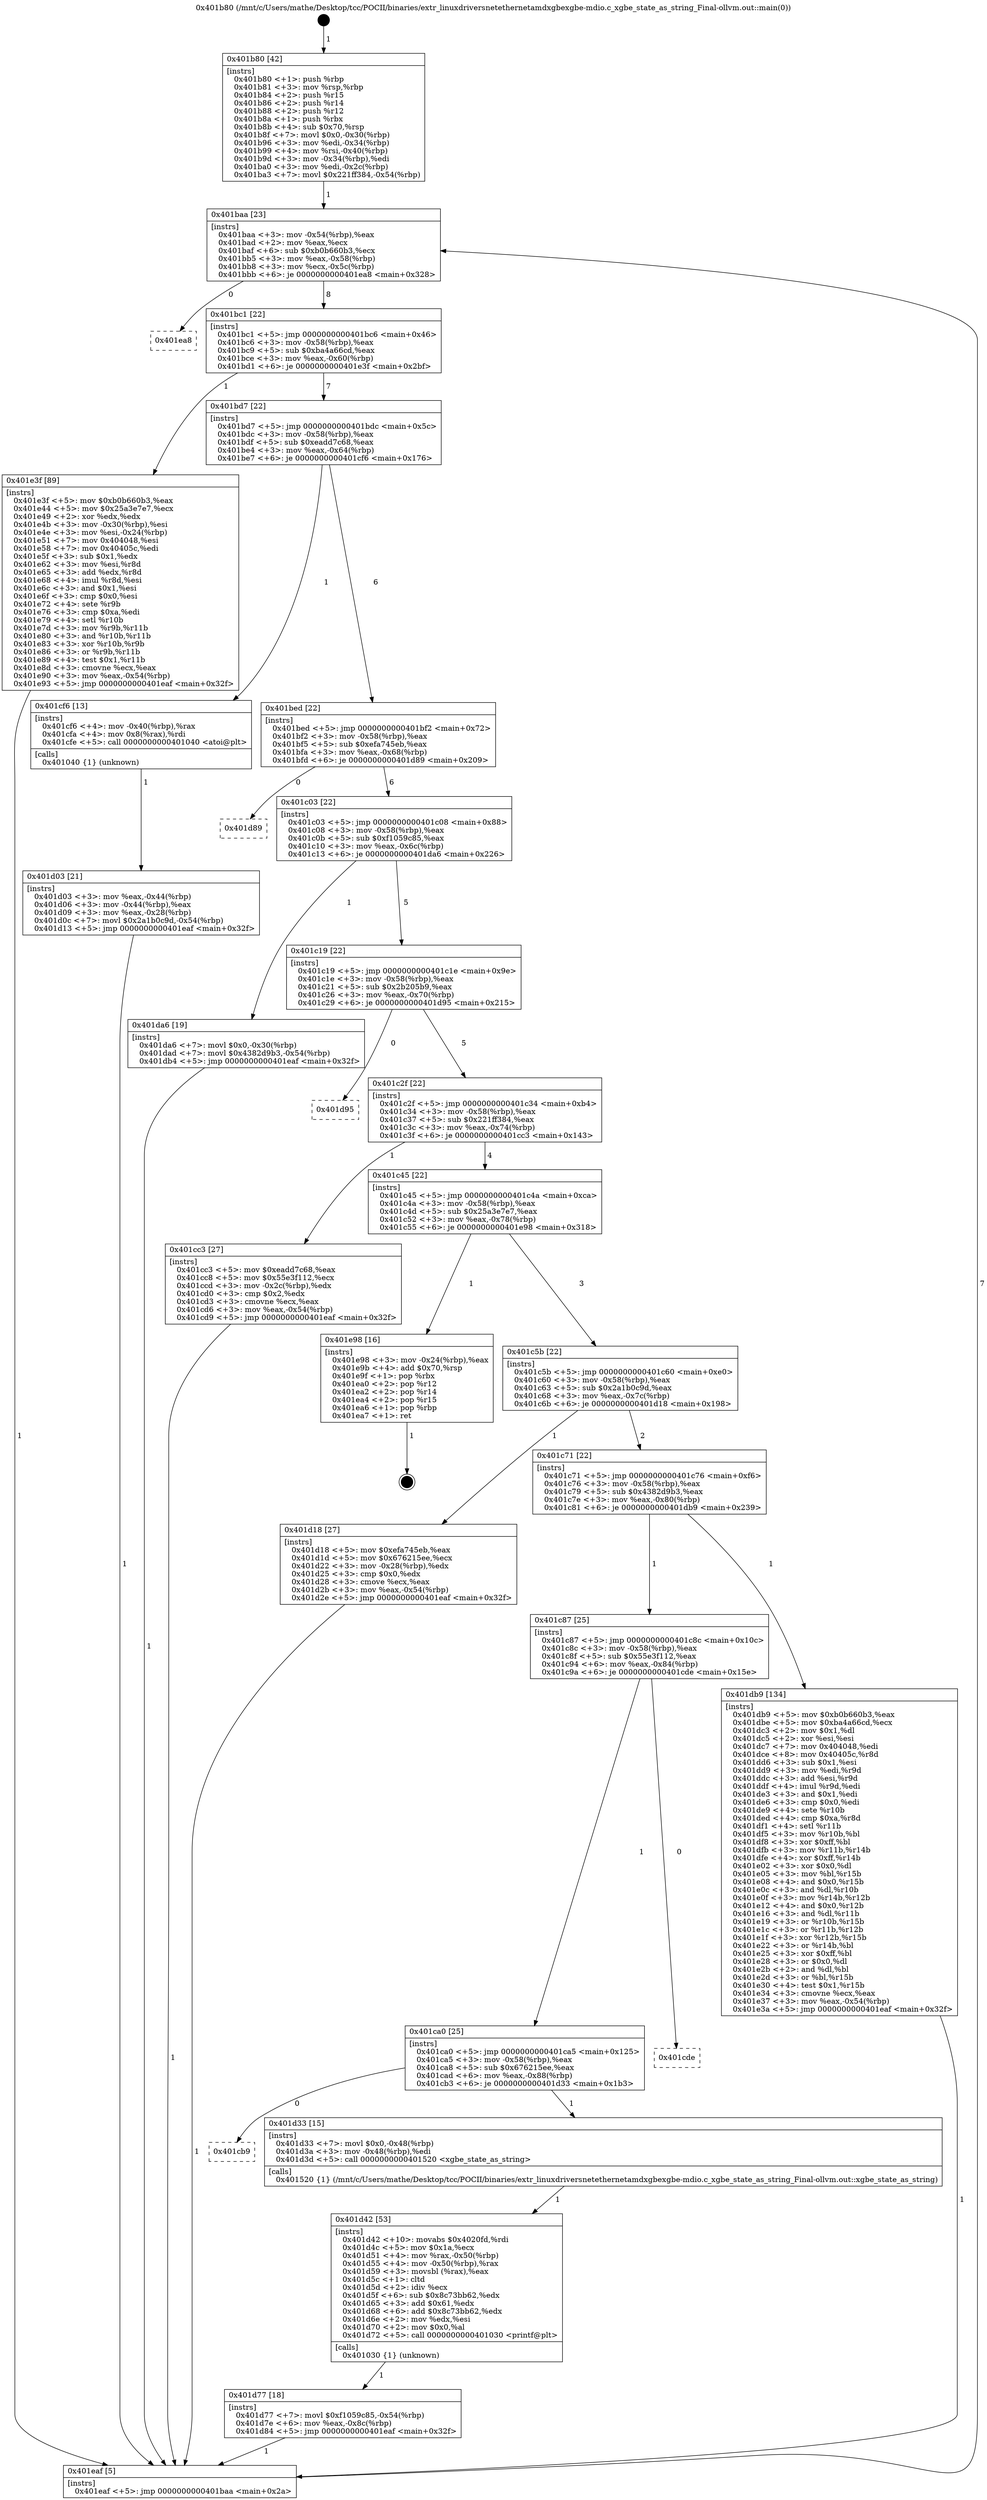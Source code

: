 digraph "0x401b80" {
  label = "0x401b80 (/mnt/c/Users/mathe/Desktop/tcc/POCII/binaries/extr_linuxdriversnetethernetamdxgbexgbe-mdio.c_xgbe_state_as_string_Final-ollvm.out::main(0))"
  labelloc = "t"
  node[shape=record]

  Entry [label="",width=0.3,height=0.3,shape=circle,fillcolor=black,style=filled]
  "0x401baa" [label="{
     0x401baa [23]\l
     | [instrs]\l
     &nbsp;&nbsp;0x401baa \<+3\>: mov -0x54(%rbp),%eax\l
     &nbsp;&nbsp;0x401bad \<+2\>: mov %eax,%ecx\l
     &nbsp;&nbsp;0x401baf \<+6\>: sub $0xb0b660b3,%ecx\l
     &nbsp;&nbsp;0x401bb5 \<+3\>: mov %eax,-0x58(%rbp)\l
     &nbsp;&nbsp;0x401bb8 \<+3\>: mov %ecx,-0x5c(%rbp)\l
     &nbsp;&nbsp;0x401bbb \<+6\>: je 0000000000401ea8 \<main+0x328\>\l
  }"]
  "0x401ea8" [label="{
     0x401ea8\l
  }", style=dashed]
  "0x401bc1" [label="{
     0x401bc1 [22]\l
     | [instrs]\l
     &nbsp;&nbsp;0x401bc1 \<+5\>: jmp 0000000000401bc6 \<main+0x46\>\l
     &nbsp;&nbsp;0x401bc6 \<+3\>: mov -0x58(%rbp),%eax\l
     &nbsp;&nbsp;0x401bc9 \<+5\>: sub $0xba4a66cd,%eax\l
     &nbsp;&nbsp;0x401bce \<+3\>: mov %eax,-0x60(%rbp)\l
     &nbsp;&nbsp;0x401bd1 \<+6\>: je 0000000000401e3f \<main+0x2bf\>\l
  }"]
  Exit [label="",width=0.3,height=0.3,shape=circle,fillcolor=black,style=filled,peripheries=2]
  "0x401e3f" [label="{
     0x401e3f [89]\l
     | [instrs]\l
     &nbsp;&nbsp;0x401e3f \<+5\>: mov $0xb0b660b3,%eax\l
     &nbsp;&nbsp;0x401e44 \<+5\>: mov $0x25a3e7e7,%ecx\l
     &nbsp;&nbsp;0x401e49 \<+2\>: xor %edx,%edx\l
     &nbsp;&nbsp;0x401e4b \<+3\>: mov -0x30(%rbp),%esi\l
     &nbsp;&nbsp;0x401e4e \<+3\>: mov %esi,-0x24(%rbp)\l
     &nbsp;&nbsp;0x401e51 \<+7\>: mov 0x404048,%esi\l
     &nbsp;&nbsp;0x401e58 \<+7\>: mov 0x40405c,%edi\l
     &nbsp;&nbsp;0x401e5f \<+3\>: sub $0x1,%edx\l
     &nbsp;&nbsp;0x401e62 \<+3\>: mov %esi,%r8d\l
     &nbsp;&nbsp;0x401e65 \<+3\>: add %edx,%r8d\l
     &nbsp;&nbsp;0x401e68 \<+4\>: imul %r8d,%esi\l
     &nbsp;&nbsp;0x401e6c \<+3\>: and $0x1,%esi\l
     &nbsp;&nbsp;0x401e6f \<+3\>: cmp $0x0,%esi\l
     &nbsp;&nbsp;0x401e72 \<+4\>: sete %r9b\l
     &nbsp;&nbsp;0x401e76 \<+3\>: cmp $0xa,%edi\l
     &nbsp;&nbsp;0x401e79 \<+4\>: setl %r10b\l
     &nbsp;&nbsp;0x401e7d \<+3\>: mov %r9b,%r11b\l
     &nbsp;&nbsp;0x401e80 \<+3\>: and %r10b,%r11b\l
     &nbsp;&nbsp;0x401e83 \<+3\>: xor %r10b,%r9b\l
     &nbsp;&nbsp;0x401e86 \<+3\>: or %r9b,%r11b\l
     &nbsp;&nbsp;0x401e89 \<+4\>: test $0x1,%r11b\l
     &nbsp;&nbsp;0x401e8d \<+3\>: cmovne %ecx,%eax\l
     &nbsp;&nbsp;0x401e90 \<+3\>: mov %eax,-0x54(%rbp)\l
     &nbsp;&nbsp;0x401e93 \<+5\>: jmp 0000000000401eaf \<main+0x32f\>\l
  }"]
  "0x401bd7" [label="{
     0x401bd7 [22]\l
     | [instrs]\l
     &nbsp;&nbsp;0x401bd7 \<+5\>: jmp 0000000000401bdc \<main+0x5c\>\l
     &nbsp;&nbsp;0x401bdc \<+3\>: mov -0x58(%rbp),%eax\l
     &nbsp;&nbsp;0x401bdf \<+5\>: sub $0xeadd7c68,%eax\l
     &nbsp;&nbsp;0x401be4 \<+3\>: mov %eax,-0x64(%rbp)\l
     &nbsp;&nbsp;0x401be7 \<+6\>: je 0000000000401cf6 \<main+0x176\>\l
  }"]
  "0x401d77" [label="{
     0x401d77 [18]\l
     | [instrs]\l
     &nbsp;&nbsp;0x401d77 \<+7\>: movl $0xf1059c85,-0x54(%rbp)\l
     &nbsp;&nbsp;0x401d7e \<+6\>: mov %eax,-0x8c(%rbp)\l
     &nbsp;&nbsp;0x401d84 \<+5\>: jmp 0000000000401eaf \<main+0x32f\>\l
  }"]
  "0x401cf6" [label="{
     0x401cf6 [13]\l
     | [instrs]\l
     &nbsp;&nbsp;0x401cf6 \<+4\>: mov -0x40(%rbp),%rax\l
     &nbsp;&nbsp;0x401cfa \<+4\>: mov 0x8(%rax),%rdi\l
     &nbsp;&nbsp;0x401cfe \<+5\>: call 0000000000401040 \<atoi@plt\>\l
     | [calls]\l
     &nbsp;&nbsp;0x401040 \{1\} (unknown)\l
  }"]
  "0x401bed" [label="{
     0x401bed [22]\l
     | [instrs]\l
     &nbsp;&nbsp;0x401bed \<+5\>: jmp 0000000000401bf2 \<main+0x72\>\l
     &nbsp;&nbsp;0x401bf2 \<+3\>: mov -0x58(%rbp),%eax\l
     &nbsp;&nbsp;0x401bf5 \<+5\>: sub $0xefa745eb,%eax\l
     &nbsp;&nbsp;0x401bfa \<+3\>: mov %eax,-0x68(%rbp)\l
     &nbsp;&nbsp;0x401bfd \<+6\>: je 0000000000401d89 \<main+0x209\>\l
  }"]
  "0x401d42" [label="{
     0x401d42 [53]\l
     | [instrs]\l
     &nbsp;&nbsp;0x401d42 \<+10\>: movabs $0x4020fd,%rdi\l
     &nbsp;&nbsp;0x401d4c \<+5\>: mov $0x1a,%ecx\l
     &nbsp;&nbsp;0x401d51 \<+4\>: mov %rax,-0x50(%rbp)\l
     &nbsp;&nbsp;0x401d55 \<+4\>: mov -0x50(%rbp),%rax\l
     &nbsp;&nbsp;0x401d59 \<+3\>: movsbl (%rax),%eax\l
     &nbsp;&nbsp;0x401d5c \<+1\>: cltd\l
     &nbsp;&nbsp;0x401d5d \<+2\>: idiv %ecx\l
     &nbsp;&nbsp;0x401d5f \<+6\>: sub $0x8c73bb62,%edx\l
     &nbsp;&nbsp;0x401d65 \<+3\>: add $0x61,%edx\l
     &nbsp;&nbsp;0x401d68 \<+6\>: add $0x8c73bb62,%edx\l
     &nbsp;&nbsp;0x401d6e \<+2\>: mov %edx,%esi\l
     &nbsp;&nbsp;0x401d70 \<+2\>: mov $0x0,%al\l
     &nbsp;&nbsp;0x401d72 \<+5\>: call 0000000000401030 \<printf@plt\>\l
     | [calls]\l
     &nbsp;&nbsp;0x401030 \{1\} (unknown)\l
  }"]
  "0x401d89" [label="{
     0x401d89\l
  }", style=dashed]
  "0x401c03" [label="{
     0x401c03 [22]\l
     | [instrs]\l
     &nbsp;&nbsp;0x401c03 \<+5\>: jmp 0000000000401c08 \<main+0x88\>\l
     &nbsp;&nbsp;0x401c08 \<+3\>: mov -0x58(%rbp),%eax\l
     &nbsp;&nbsp;0x401c0b \<+5\>: sub $0xf1059c85,%eax\l
     &nbsp;&nbsp;0x401c10 \<+3\>: mov %eax,-0x6c(%rbp)\l
     &nbsp;&nbsp;0x401c13 \<+6\>: je 0000000000401da6 \<main+0x226\>\l
  }"]
  "0x401cb9" [label="{
     0x401cb9\l
  }", style=dashed]
  "0x401da6" [label="{
     0x401da6 [19]\l
     | [instrs]\l
     &nbsp;&nbsp;0x401da6 \<+7\>: movl $0x0,-0x30(%rbp)\l
     &nbsp;&nbsp;0x401dad \<+7\>: movl $0x4382d9b3,-0x54(%rbp)\l
     &nbsp;&nbsp;0x401db4 \<+5\>: jmp 0000000000401eaf \<main+0x32f\>\l
  }"]
  "0x401c19" [label="{
     0x401c19 [22]\l
     | [instrs]\l
     &nbsp;&nbsp;0x401c19 \<+5\>: jmp 0000000000401c1e \<main+0x9e\>\l
     &nbsp;&nbsp;0x401c1e \<+3\>: mov -0x58(%rbp),%eax\l
     &nbsp;&nbsp;0x401c21 \<+5\>: sub $0x2b205b9,%eax\l
     &nbsp;&nbsp;0x401c26 \<+3\>: mov %eax,-0x70(%rbp)\l
     &nbsp;&nbsp;0x401c29 \<+6\>: je 0000000000401d95 \<main+0x215\>\l
  }"]
  "0x401d33" [label="{
     0x401d33 [15]\l
     | [instrs]\l
     &nbsp;&nbsp;0x401d33 \<+7\>: movl $0x0,-0x48(%rbp)\l
     &nbsp;&nbsp;0x401d3a \<+3\>: mov -0x48(%rbp),%edi\l
     &nbsp;&nbsp;0x401d3d \<+5\>: call 0000000000401520 \<xgbe_state_as_string\>\l
     | [calls]\l
     &nbsp;&nbsp;0x401520 \{1\} (/mnt/c/Users/mathe/Desktop/tcc/POCII/binaries/extr_linuxdriversnetethernetamdxgbexgbe-mdio.c_xgbe_state_as_string_Final-ollvm.out::xgbe_state_as_string)\l
  }"]
  "0x401d95" [label="{
     0x401d95\l
  }", style=dashed]
  "0x401c2f" [label="{
     0x401c2f [22]\l
     | [instrs]\l
     &nbsp;&nbsp;0x401c2f \<+5\>: jmp 0000000000401c34 \<main+0xb4\>\l
     &nbsp;&nbsp;0x401c34 \<+3\>: mov -0x58(%rbp),%eax\l
     &nbsp;&nbsp;0x401c37 \<+5\>: sub $0x221ff384,%eax\l
     &nbsp;&nbsp;0x401c3c \<+3\>: mov %eax,-0x74(%rbp)\l
     &nbsp;&nbsp;0x401c3f \<+6\>: je 0000000000401cc3 \<main+0x143\>\l
  }"]
  "0x401ca0" [label="{
     0x401ca0 [25]\l
     | [instrs]\l
     &nbsp;&nbsp;0x401ca0 \<+5\>: jmp 0000000000401ca5 \<main+0x125\>\l
     &nbsp;&nbsp;0x401ca5 \<+3\>: mov -0x58(%rbp),%eax\l
     &nbsp;&nbsp;0x401ca8 \<+5\>: sub $0x676215ee,%eax\l
     &nbsp;&nbsp;0x401cad \<+6\>: mov %eax,-0x88(%rbp)\l
     &nbsp;&nbsp;0x401cb3 \<+6\>: je 0000000000401d33 \<main+0x1b3\>\l
  }"]
  "0x401cc3" [label="{
     0x401cc3 [27]\l
     | [instrs]\l
     &nbsp;&nbsp;0x401cc3 \<+5\>: mov $0xeadd7c68,%eax\l
     &nbsp;&nbsp;0x401cc8 \<+5\>: mov $0x55e3f112,%ecx\l
     &nbsp;&nbsp;0x401ccd \<+3\>: mov -0x2c(%rbp),%edx\l
     &nbsp;&nbsp;0x401cd0 \<+3\>: cmp $0x2,%edx\l
     &nbsp;&nbsp;0x401cd3 \<+3\>: cmovne %ecx,%eax\l
     &nbsp;&nbsp;0x401cd6 \<+3\>: mov %eax,-0x54(%rbp)\l
     &nbsp;&nbsp;0x401cd9 \<+5\>: jmp 0000000000401eaf \<main+0x32f\>\l
  }"]
  "0x401c45" [label="{
     0x401c45 [22]\l
     | [instrs]\l
     &nbsp;&nbsp;0x401c45 \<+5\>: jmp 0000000000401c4a \<main+0xca\>\l
     &nbsp;&nbsp;0x401c4a \<+3\>: mov -0x58(%rbp),%eax\l
     &nbsp;&nbsp;0x401c4d \<+5\>: sub $0x25a3e7e7,%eax\l
     &nbsp;&nbsp;0x401c52 \<+3\>: mov %eax,-0x78(%rbp)\l
     &nbsp;&nbsp;0x401c55 \<+6\>: je 0000000000401e98 \<main+0x318\>\l
  }"]
  "0x401eaf" [label="{
     0x401eaf [5]\l
     | [instrs]\l
     &nbsp;&nbsp;0x401eaf \<+5\>: jmp 0000000000401baa \<main+0x2a\>\l
  }"]
  "0x401b80" [label="{
     0x401b80 [42]\l
     | [instrs]\l
     &nbsp;&nbsp;0x401b80 \<+1\>: push %rbp\l
     &nbsp;&nbsp;0x401b81 \<+3\>: mov %rsp,%rbp\l
     &nbsp;&nbsp;0x401b84 \<+2\>: push %r15\l
     &nbsp;&nbsp;0x401b86 \<+2\>: push %r14\l
     &nbsp;&nbsp;0x401b88 \<+2\>: push %r12\l
     &nbsp;&nbsp;0x401b8a \<+1\>: push %rbx\l
     &nbsp;&nbsp;0x401b8b \<+4\>: sub $0x70,%rsp\l
     &nbsp;&nbsp;0x401b8f \<+7\>: movl $0x0,-0x30(%rbp)\l
     &nbsp;&nbsp;0x401b96 \<+3\>: mov %edi,-0x34(%rbp)\l
     &nbsp;&nbsp;0x401b99 \<+4\>: mov %rsi,-0x40(%rbp)\l
     &nbsp;&nbsp;0x401b9d \<+3\>: mov -0x34(%rbp),%edi\l
     &nbsp;&nbsp;0x401ba0 \<+3\>: mov %edi,-0x2c(%rbp)\l
     &nbsp;&nbsp;0x401ba3 \<+7\>: movl $0x221ff384,-0x54(%rbp)\l
  }"]
  "0x401d03" [label="{
     0x401d03 [21]\l
     | [instrs]\l
     &nbsp;&nbsp;0x401d03 \<+3\>: mov %eax,-0x44(%rbp)\l
     &nbsp;&nbsp;0x401d06 \<+3\>: mov -0x44(%rbp),%eax\l
     &nbsp;&nbsp;0x401d09 \<+3\>: mov %eax,-0x28(%rbp)\l
     &nbsp;&nbsp;0x401d0c \<+7\>: movl $0x2a1b0c9d,-0x54(%rbp)\l
     &nbsp;&nbsp;0x401d13 \<+5\>: jmp 0000000000401eaf \<main+0x32f\>\l
  }"]
  "0x401cde" [label="{
     0x401cde\l
  }", style=dashed]
  "0x401e98" [label="{
     0x401e98 [16]\l
     | [instrs]\l
     &nbsp;&nbsp;0x401e98 \<+3\>: mov -0x24(%rbp),%eax\l
     &nbsp;&nbsp;0x401e9b \<+4\>: add $0x70,%rsp\l
     &nbsp;&nbsp;0x401e9f \<+1\>: pop %rbx\l
     &nbsp;&nbsp;0x401ea0 \<+2\>: pop %r12\l
     &nbsp;&nbsp;0x401ea2 \<+2\>: pop %r14\l
     &nbsp;&nbsp;0x401ea4 \<+2\>: pop %r15\l
     &nbsp;&nbsp;0x401ea6 \<+1\>: pop %rbp\l
     &nbsp;&nbsp;0x401ea7 \<+1\>: ret\l
  }"]
  "0x401c5b" [label="{
     0x401c5b [22]\l
     | [instrs]\l
     &nbsp;&nbsp;0x401c5b \<+5\>: jmp 0000000000401c60 \<main+0xe0\>\l
     &nbsp;&nbsp;0x401c60 \<+3\>: mov -0x58(%rbp),%eax\l
     &nbsp;&nbsp;0x401c63 \<+5\>: sub $0x2a1b0c9d,%eax\l
     &nbsp;&nbsp;0x401c68 \<+3\>: mov %eax,-0x7c(%rbp)\l
     &nbsp;&nbsp;0x401c6b \<+6\>: je 0000000000401d18 \<main+0x198\>\l
  }"]
  "0x401c87" [label="{
     0x401c87 [25]\l
     | [instrs]\l
     &nbsp;&nbsp;0x401c87 \<+5\>: jmp 0000000000401c8c \<main+0x10c\>\l
     &nbsp;&nbsp;0x401c8c \<+3\>: mov -0x58(%rbp),%eax\l
     &nbsp;&nbsp;0x401c8f \<+5\>: sub $0x55e3f112,%eax\l
     &nbsp;&nbsp;0x401c94 \<+6\>: mov %eax,-0x84(%rbp)\l
     &nbsp;&nbsp;0x401c9a \<+6\>: je 0000000000401cde \<main+0x15e\>\l
  }"]
  "0x401d18" [label="{
     0x401d18 [27]\l
     | [instrs]\l
     &nbsp;&nbsp;0x401d18 \<+5\>: mov $0xefa745eb,%eax\l
     &nbsp;&nbsp;0x401d1d \<+5\>: mov $0x676215ee,%ecx\l
     &nbsp;&nbsp;0x401d22 \<+3\>: mov -0x28(%rbp),%edx\l
     &nbsp;&nbsp;0x401d25 \<+3\>: cmp $0x0,%edx\l
     &nbsp;&nbsp;0x401d28 \<+3\>: cmove %ecx,%eax\l
     &nbsp;&nbsp;0x401d2b \<+3\>: mov %eax,-0x54(%rbp)\l
     &nbsp;&nbsp;0x401d2e \<+5\>: jmp 0000000000401eaf \<main+0x32f\>\l
  }"]
  "0x401c71" [label="{
     0x401c71 [22]\l
     | [instrs]\l
     &nbsp;&nbsp;0x401c71 \<+5\>: jmp 0000000000401c76 \<main+0xf6\>\l
     &nbsp;&nbsp;0x401c76 \<+3\>: mov -0x58(%rbp),%eax\l
     &nbsp;&nbsp;0x401c79 \<+5\>: sub $0x4382d9b3,%eax\l
     &nbsp;&nbsp;0x401c7e \<+3\>: mov %eax,-0x80(%rbp)\l
     &nbsp;&nbsp;0x401c81 \<+6\>: je 0000000000401db9 \<main+0x239\>\l
  }"]
  "0x401db9" [label="{
     0x401db9 [134]\l
     | [instrs]\l
     &nbsp;&nbsp;0x401db9 \<+5\>: mov $0xb0b660b3,%eax\l
     &nbsp;&nbsp;0x401dbe \<+5\>: mov $0xba4a66cd,%ecx\l
     &nbsp;&nbsp;0x401dc3 \<+2\>: mov $0x1,%dl\l
     &nbsp;&nbsp;0x401dc5 \<+2\>: xor %esi,%esi\l
     &nbsp;&nbsp;0x401dc7 \<+7\>: mov 0x404048,%edi\l
     &nbsp;&nbsp;0x401dce \<+8\>: mov 0x40405c,%r8d\l
     &nbsp;&nbsp;0x401dd6 \<+3\>: sub $0x1,%esi\l
     &nbsp;&nbsp;0x401dd9 \<+3\>: mov %edi,%r9d\l
     &nbsp;&nbsp;0x401ddc \<+3\>: add %esi,%r9d\l
     &nbsp;&nbsp;0x401ddf \<+4\>: imul %r9d,%edi\l
     &nbsp;&nbsp;0x401de3 \<+3\>: and $0x1,%edi\l
     &nbsp;&nbsp;0x401de6 \<+3\>: cmp $0x0,%edi\l
     &nbsp;&nbsp;0x401de9 \<+4\>: sete %r10b\l
     &nbsp;&nbsp;0x401ded \<+4\>: cmp $0xa,%r8d\l
     &nbsp;&nbsp;0x401df1 \<+4\>: setl %r11b\l
     &nbsp;&nbsp;0x401df5 \<+3\>: mov %r10b,%bl\l
     &nbsp;&nbsp;0x401df8 \<+3\>: xor $0xff,%bl\l
     &nbsp;&nbsp;0x401dfb \<+3\>: mov %r11b,%r14b\l
     &nbsp;&nbsp;0x401dfe \<+4\>: xor $0xff,%r14b\l
     &nbsp;&nbsp;0x401e02 \<+3\>: xor $0x0,%dl\l
     &nbsp;&nbsp;0x401e05 \<+3\>: mov %bl,%r15b\l
     &nbsp;&nbsp;0x401e08 \<+4\>: and $0x0,%r15b\l
     &nbsp;&nbsp;0x401e0c \<+3\>: and %dl,%r10b\l
     &nbsp;&nbsp;0x401e0f \<+3\>: mov %r14b,%r12b\l
     &nbsp;&nbsp;0x401e12 \<+4\>: and $0x0,%r12b\l
     &nbsp;&nbsp;0x401e16 \<+3\>: and %dl,%r11b\l
     &nbsp;&nbsp;0x401e19 \<+3\>: or %r10b,%r15b\l
     &nbsp;&nbsp;0x401e1c \<+3\>: or %r11b,%r12b\l
     &nbsp;&nbsp;0x401e1f \<+3\>: xor %r12b,%r15b\l
     &nbsp;&nbsp;0x401e22 \<+3\>: or %r14b,%bl\l
     &nbsp;&nbsp;0x401e25 \<+3\>: xor $0xff,%bl\l
     &nbsp;&nbsp;0x401e28 \<+3\>: or $0x0,%dl\l
     &nbsp;&nbsp;0x401e2b \<+2\>: and %dl,%bl\l
     &nbsp;&nbsp;0x401e2d \<+3\>: or %bl,%r15b\l
     &nbsp;&nbsp;0x401e30 \<+4\>: test $0x1,%r15b\l
     &nbsp;&nbsp;0x401e34 \<+3\>: cmovne %ecx,%eax\l
     &nbsp;&nbsp;0x401e37 \<+3\>: mov %eax,-0x54(%rbp)\l
     &nbsp;&nbsp;0x401e3a \<+5\>: jmp 0000000000401eaf \<main+0x32f\>\l
  }"]
  Entry -> "0x401b80" [label=" 1"]
  "0x401baa" -> "0x401ea8" [label=" 0"]
  "0x401baa" -> "0x401bc1" [label=" 8"]
  "0x401e98" -> Exit [label=" 1"]
  "0x401bc1" -> "0x401e3f" [label=" 1"]
  "0x401bc1" -> "0x401bd7" [label=" 7"]
  "0x401e3f" -> "0x401eaf" [label=" 1"]
  "0x401bd7" -> "0x401cf6" [label=" 1"]
  "0x401bd7" -> "0x401bed" [label=" 6"]
  "0x401db9" -> "0x401eaf" [label=" 1"]
  "0x401bed" -> "0x401d89" [label=" 0"]
  "0x401bed" -> "0x401c03" [label=" 6"]
  "0x401da6" -> "0x401eaf" [label=" 1"]
  "0x401c03" -> "0x401da6" [label=" 1"]
  "0x401c03" -> "0x401c19" [label=" 5"]
  "0x401d77" -> "0x401eaf" [label=" 1"]
  "0x401c19" -> "0x401d95" [label=" 0"]
  "0x401c19" -> "0x401c2f" [label=" 5"]
  "0x401d42" -> "0x401d77" [label=" 1"]
  "0x401c2f" -> "0x401cc3" [label=" 1"]
  "0x401c2f" -> "0x401c45" [label=" 4"]
  "0x401cc3" -> "0x401eaf" [label=" 1"]
  "0x401b80" -> "0x401baa" [label=" 1"]
  "0x401eaf" -> "0x401baa" [label=" 7"]
  "0x401cf6" -> "0x401d03" [label=" 1"]
  "0x401d03" -> "0x401eaf" [label=" 1"]
  "0x401ca0" -> "0x401cb9" [label=" 0"]
  "0x401c45" -> "0x401e98" [label=" 1"]
  "0x401c45" -> "0x401c5b" [label=" 3"]
  "0x401ca0" -> "0x401d33" [label=" 1"]
  "0x401c5b" -> "0x401d18" [label=" 1"]
  "0x401c5b" -> "0x401c71" [label=" 2"]
  "0x401d18" -> "0x401eaf" [label=" 1"]
  "0x401c87" -> "0x401ca0" [label=" 1"]
  "0x401c71" -> "0x401db9" [label=" 1"]
  "0x401c71" -> "0x401c87" [label=" 1"]
  "0x401d33" -> "0x401d42" [label=" 1"]
  "0x401c87" -> "0x401cde" [label=" 0"]
}
